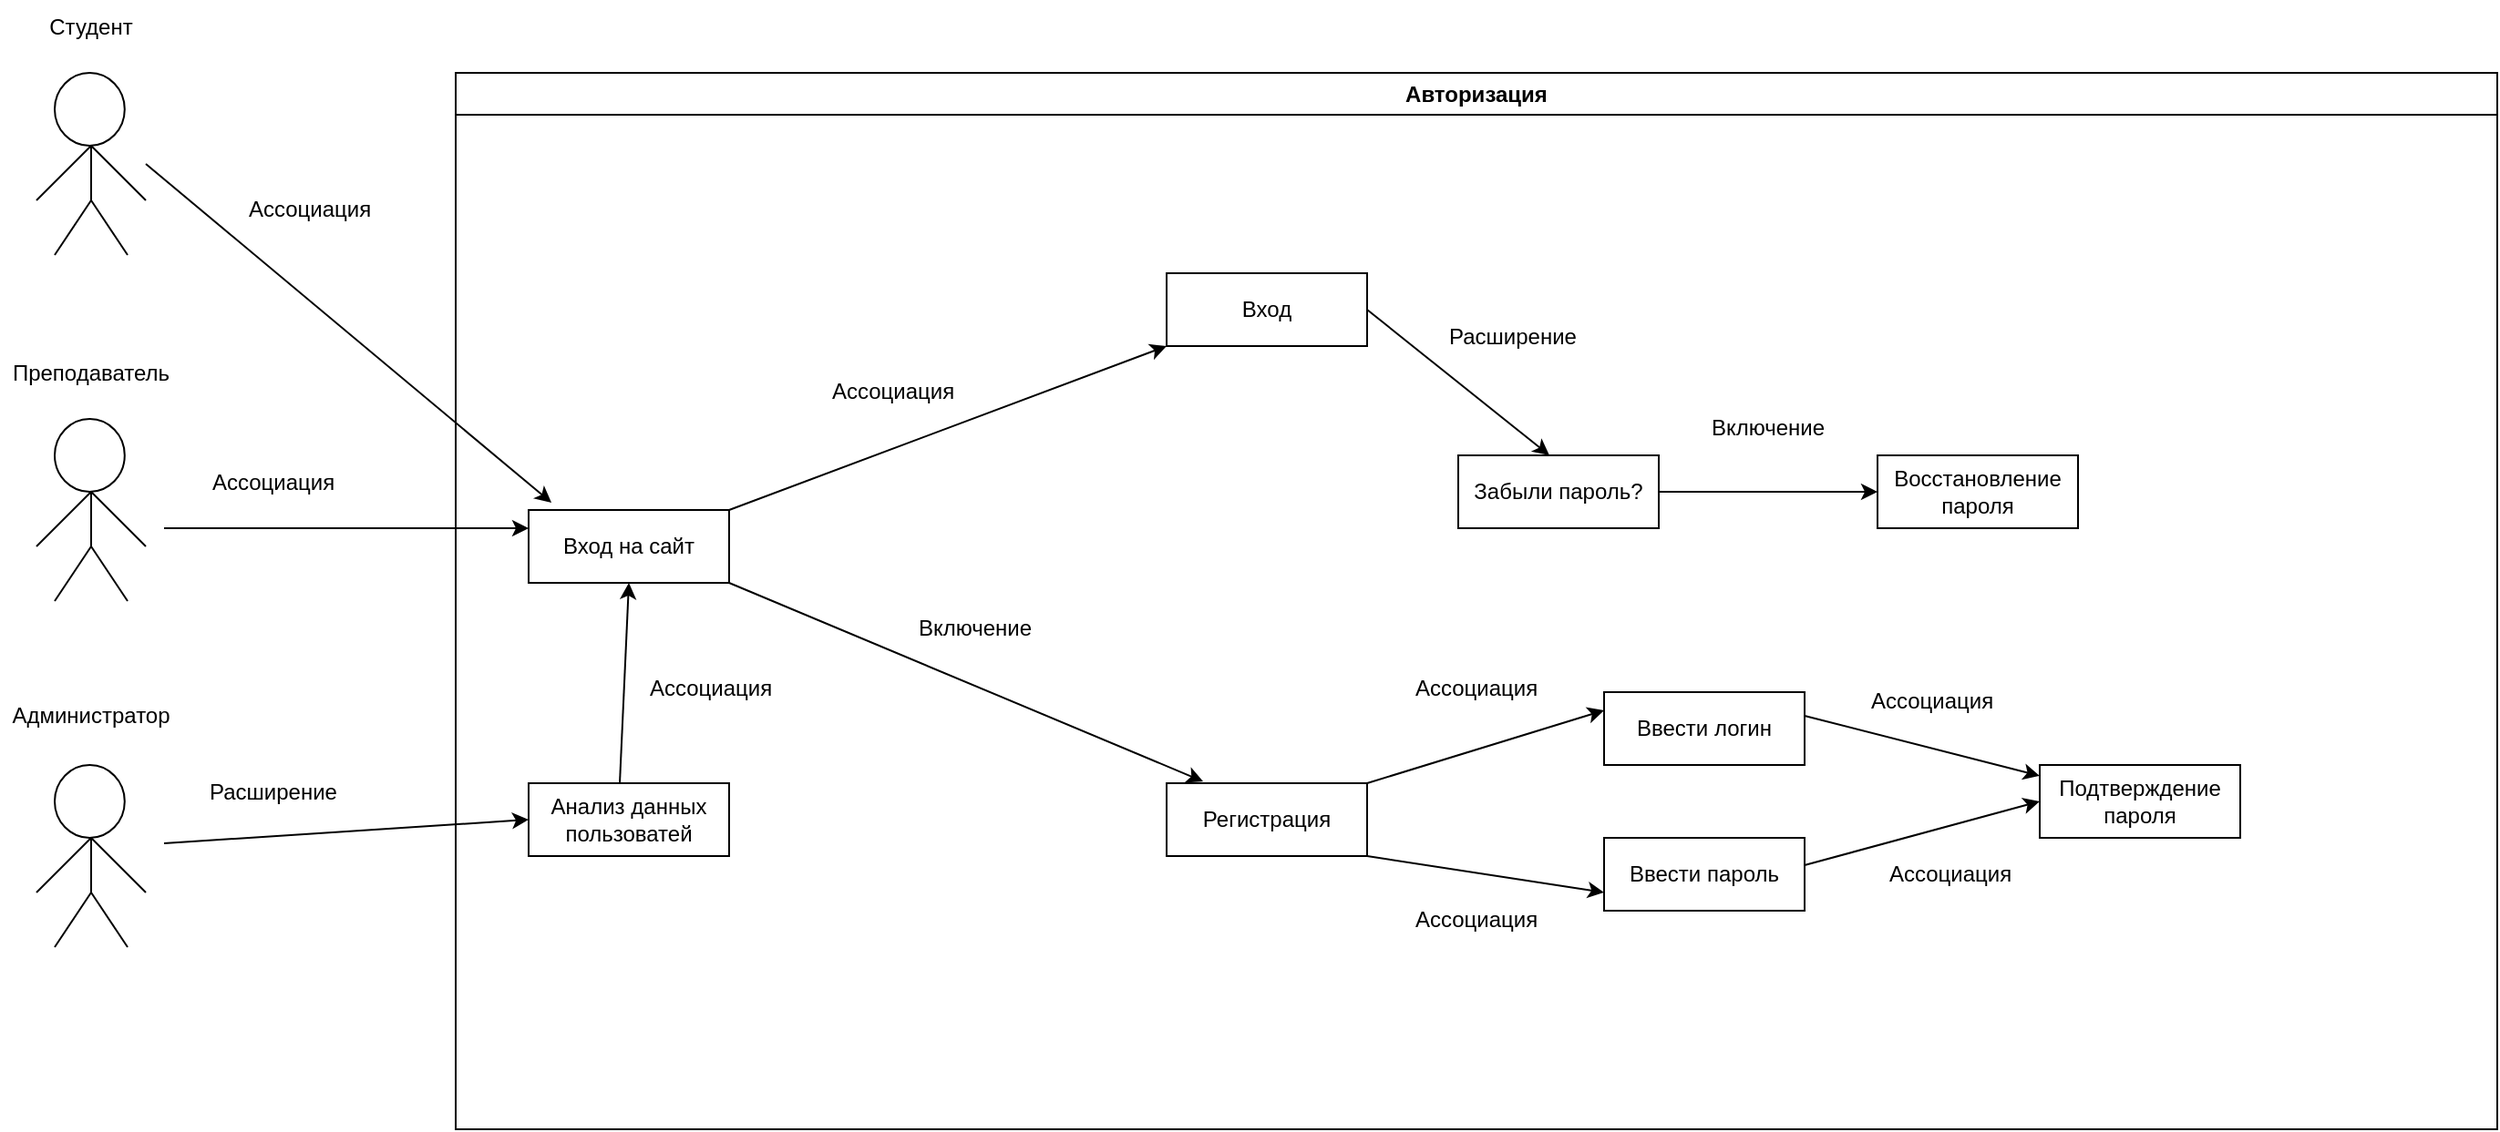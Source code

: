 <mxfile version="23.1.4" type="device">
  <diagram name="Page-1" id="e7e014a7-5840-1c2e-5031-d8a46d1fe8dd">
    <mxGraphModel dx="1386" dy="791" grid="1" gridSize="10" guides="1" tooltips="1" connect="1" arrows="1" fold="1" page="1" pageScale="1" pageWidth="1169" pageHeight="826" background="none" math="0" shadow="0">
      <root>
        <mxCell id="0" />
        <mxCell id="1" parent="0" />
        <mxCell id="UfC7LisgrTAivx7unYqm-62" value="" style="group" vertex="1" connectable="0" parent="1">
          <mxGeometry x="230" y="60" width="60" height="100" as="geometry" />
        </mxCell>
        <mxCell id="UfC7LisgrTAivx7unYqm-42" value="" style="endArrow=none;html=1;rounded=0;" edge="1" parent="UfC7LisgrTAivx7unYqm-62">
          <mxGeometry width="50" height="50" relative="1" as="geometry">
            <mxPoint x="10" y="100" as="sourcePoint" />
            <mxPoint x="30" y="70" as="targetPoint" />
          </mxGeometry>
        </mxCell>
        <mxCell id="UfC7LisgrTAivx7unYqm-43" value="" style="endArrow=none;html=1;rounded=0;" edge="1" parent="UfC7LisgrTAivx7unYqm-62">
          <mxGeometry width="50" height="50" relative="1" as="geometry">
            <mxPoint x="30" y="70" as="sourcePoint" />
            <mxPoint x="50" y="100" as="targetPoint" />
          </mxGeometry>
        </mxCell>
        <mxCell id="UfC7LisgrTAivx7unYqm-45" value="" style="endArrow=none;html=1;rounded=0;" edge="1" parent="UfC7LisgrTAivx7unYqm-62">
          <mxGeometry width="50" height="50" relative="1" as="geometry">
            <mxPoint x="30" y="70" as="sourcePoint" />
            <mxPoint x="30" y="40" as="targetPoint" />
          </mxGeometry>
        </mxCell>
        <mxCell id="UfC7LisgrTAivx7unYqm-46" value="" style="ellipse;whiteSpace=wrap;html=1;" vertex="1" parent="UfC7LisgrTAivx7unYqm-62">
          <mxGeometry x="10" width="38.4" height="40" as="geometry" />
        </mxCell>
        <mxCell id="UfC7LisgrTAivx7unYqm-47" value="" style="endArrow=none;html=1;rounded=0;" edge="1" parent="UfC7LisgrTAivx7unYqm-62">
          <mxGeometry width="50" height="50" relative="1" as="geometry">
            <mxPoint y="70" as="sourcePoint" />
            <mxPoint x="30" y="40" as="targetPoint" />
          </mxGeometry>
        </mxCell>
        <mxCell id="UfC7LisgrTAivx7unYqm-49" value="" style="endArrow=none;html=1;rounded=0;" edge="1" parent="UfC7LisgrTAivx7unYqm-62">
          <mxGeometry width="50" height="50" relative="1" as="geometry">
            <mxPoint x="30" y="40" as="sourcePoint" />
            <mxPoint x="60" y="70" as="targetPoint" />
          </mxGeometry>
        </mxCell>
        <mxCell id="UfC7LisgrTAivx7unYqm-63" value="" style="group" vertex="1" connectable="0" parent="1">
          <mxGeometry x="230" y="440" width="60" height="100" as="geometry" />
        </mxCell>
        <mxCell id="UfC7LisgrTAivx7unYqm-64" value="" style="endArrow=none;html=1;rounded=0;" edge="1" parent="UfC7LisgrTAivx7unYqm-63">
          <mxGeometry width="50" height="50" relative="1" as="geometry">
            <mxPoint x="10" y="100" as="sourcePoint" />
            <mxPoint x="30" y="70" as="targetPoint" />
          </mxGeometry>
        </mxCell>
        <mxCell id="UfC7LisgrTAivx7unYqm-65" value="" style="endArrow=none;html=1;rounded=0;" edge="1" parent="UfC7LisgrTAivx7unYqm-63">
          <mxGeometry width="50" height="50" relative="1" as="geometry">
            <mxPoint x="30" y="70" as="sourcePoint" />
            <mxPoint x="50" y="100" as="targetPoint" />
          </mxGeometry>
        </mxCell>
        <mxCell id="UfC7LisgrTAivx7unYqm-66" value="" style="endArrow=none;html=1;rounded=0;" edge="1" parent="UfC7LisgrTAivx7unYqm-63">
          <mxGeometry width="50" height="50" relative="1" as="geometry">
            <mxPoint x="30" y="70" as="sourcePoint" />
            <mxPoint x="30" y="40" as="targetPoint" />
          </mxGeometry>
        </mxCell>
        <mxCell id="UfC7LisgrTAivx7unYqm-67" value="" style="ellipse;whiteSpace=wrap;html=1;" vertex="1" parent="UfC7LisgrTAivx7unYqm-63">
          <mxGeometry x="10" width="38.4" height="40" as="geometry" />
        </mxCell>
        <mxCell id="UfC7LisgrTAivx7unYqm-68" value="" style="endArrow=none;html=1;rounded=0;" edge="1" parent="UfC7LisgrTAivx7unYqm-63">
          <mxGeometry width="50" height="50" relative="1" as="geometry">
            <mxPoint y="70" as="sourcePoint" />
            <mxPoint x="30" y="40" as="targetPoint" />
          </mxGeometry>
        </mxCell>
        <mxCell id="UfC7LisgrTAivx7unYqm-69" value="" style="endArrow=none;html=1;rounded=0;" edge="1" parent="UfC7LisgrTAivx7unYqm-63">
          <mxGeometry width="50" height="50" relative="1" as="geometry">
            <mxPoint x="30" y="40" as="sourcePoint" />
            <mxPoint x="60" y="70" as="targetPoint" />
          </mxGeometry>
        </mxCell>
        <mxCell id="UfC7LisgrTAivx7unYqm-71" value="" style="group" vertex="1" connectable="0" parent="1">
          <mxGeometry x="230" y="250" width="60" height="100" as="geometry" />
        </mxCell>
        <mxCell id="UfC7LisgrTAivx7unYqm-72" value="" style="endArrow=none;html=1;rounded=0;" edge="1" parent="UfC7LisgrTAivx7unYqm-71">
          <mxGeometry width="50" height="50" relative="1" as="geometry">
            <mxPoint x="10" y="100" as="sourcePoint" />
            <mxPoint x="30" y="70" as="targetPoint" />
          </mxGeometry>
        </mxCell>
        <mxCell id="UfC7LisgrTAivx7unYqm-73" value="" style="endArrow=none;html=1;rounded=0;" edge="1" parent="UfC7LisgrTAivx7unYqm-71">
          <mxGeometry width="50" height="50" relative="1" as="geometry">
            <mxPoint x="30" y="70" as="sourcePoint" />
            <mxPoint x="50" y="100" as="targetPoint" />
          </mxGeometry>
        </mxCell>
        <mxCell id="UfC7LisgrTAivx7unYqm-74" value="" style="endArrow=none;html=1;rounded=0;" edge="1" parent="UfC7LisgrTAivx7unYqm-71">
          <mxGeometry width="50" height="50" relative="1" as="geometry">
            <mxPoint x="30" y="70" as="sourcePoint" />
            <mxPoint x="30" y="40" as="targetPoint" />
          </mxGeometry>
        </mxCell>
        <mxCell id="UfC7LisgrTAivx7unYqm-75" value="" style="ellipse;whiteSpace=wrap;html=1;" vertex="1" parent="UfC7LisgrTAivx7unYqm-71">
          <mxGeometry x="10" width="38.4" height="40" as="geometry" />
        </mxCell>
        <mxCell id="UfC7LisgrTAivx7unYqm-76" value="" style="endArrow=none;html=1;rounded=0;" edge="1" parent="UfC7LisgrTAivx7unYqm-71">
          <mxGeometry width="50" height="50" relative="1" as="geometry">
            <mxPoint y="70" as="sourcePoint" />
            <mxPoint x="30" y="40" as="targetPoint" />
          </mxGeometry>
        </mxCell>
        <mxCell id="UfC7LisgrTAivx7unYqm-77" value="" style="endArrow=none;html=1;rounded=0;" edge="1" parent="UfC7LisgrTAivx7unYqm-71">
          <mxGeometry width="50" height="50" relative="1" as="geometry">
            <mxPoint x="30" y="40" as="sourcePoint" />
            <mxPoint x="60" y="70" as="targetPoint" />
          </mxGeometry>
        </mxCell>
        <mxCell id="UfC7LisgrTAivx7unYqm-83" value="Авторизация" style="swimlane;whiteSpace=wrap;html=1;" vertex="1" parent="1">
          <mxGeometry x="460" y="60" width="1120" height="580" as="geometry" />
        </mxCell>
        <mxCell id="UfC7LisgrTAivx7unYqm-89" value="Вход на сайт" style="rounded=0;whiteSpace=wrap;html=1;" vertex="1" parent="UfC7LisgrTAivx7unYqm-83">
          <mxGeometry x="40" y="240" width="110" height="40" as="geometry" />
        </mxCell>
        <mxCell id="UfC7LisgrTAivx7unYqm-91" value="Регистрация" style="rounded=0;whiteSpace=wrap;html=1;" vertex="1" parent="UfC7LisgrTAivx7unYqm-83">
          <mxGeometry x="390" y="390" width="110" height="40" as="geometry" />
        </mxCell>
        <mxCell id="UfC7LisgrTAivx7unYqm-92" value="Вход" style="rounded=0;whiteSpace=wrap;html=1;" vertex="1" parent="UfC7LisgrTAivx7unYqm-83">
          <mxGeometry x="390" y="110" width="110" height="40" as="geometry" />
        </mxCell>
        <mxCell id="UfC7LisgrTAivx7unYqm-96" value="" style="endArrow=classic;html=1;rounded=0;exitX=1;exitY=0.5;exitDx=0;exitDy=0;" edge="1" parent="UfC7LisgrTAivx7unYqm-83" source="UfC7LisgrTAivx7unYqm-92">
          <mxGeometry width="50" height="50" relative="1" as="geometry">
            <mxPoint x="560" y="190" as="sourcePoint" />
            <mxPoint x="600" y="210" as="targetPoint" />
          </mxGeometry>
        </mxCell>
        <mxCell id="UfC7LisgrTAivx7unYqm-98" value="Забыли пароль?" style="rounded=0;whiteSpace=wrap;html=1;" vertex="1" parent="UfC7LisgrTAivx7unYqm-83">
          <mxGeometry x="550" y="210" width="110" height="40" as="geometry" />
        </mxCell>
        <mxCell id="UfC7LisgrTAivx7unYqm-99" value="Ввести логин" style="rounded=0;whiteSpace=wrap;html=1;" vertex="1" parent="UfC7LisgrTAivx7unYqm-83">
          <mxGeometry x="630" y="340" width="110" height="40" as="geometry" />
        </mxCell>
        <mxCell id="UfC7LisgrTAivx7unYqm-100" value="Ввести пароль" style="rounded=0;whiteSpace=wrap;html=1;" vertex="1" parent="UfC7LisgrTAivx7unYqm-83">
          <mxGeometry x="630" y="420" width="110" height="40" as="geometry" />
        </mxCell>
        <mxCell id="UfC7LisgrTAivx7unYqm-101" value="" style="endArrow=classic;html=1;rounded=0;entryX=0;entryY=0.25;entryDx=0;entryDy=0;" edge="1" parent="UfC7LisgrTAivx7unYqm-83" target="UfC7LisgrTAivx7unYqm-99">
          <mxGeometry width="50" height="50" relative="1" as="geometry">
            <mxPoint x="500" y="390" as="sourcePoint" />
            <mxPoint x="550" y="340" as="targetPoint" />
          </mxGeometry>
        </mxCell>
        <mxCell id="UfC7LisgrTAivx7unYqm-102" value="" style="endArrow=classic;html=1;rounded=0;entryX=0;entryY=0.75;entryDx=0;entryDy=0;" edge="1" parent="UfC7LisgrTAivx7unYqm-83" target="UfC7LisgrTAivx7unYqm-100">
          <mxGeometry width="50" height="50" relative="1" as="geometry">
            <mxPoint x="500" y="430" as="sourcePoint" />
            <mxPoint x="550" y="380" as="targetPoint" />
          </mxGeometry>
        </mxCell>
        <mxCell id="UfC7LisgrTAivx7unYqm-103" value="Подтверждение пароля" style="rounded=0;whiteSpace=wrap;html=1;" vertex="1" parent="UfC7LisgrTAivx7unYqm-83">
          <mxGeometry x="869" y="380" width="110" height="40" as="geometry" />
        </mxCell>
        <mxCell id="UfC7LisgrTAivx7unYqm-104" value="" style="endArrow=classic;html=1;rounded=0;entryX=0;entryY=0.5;entryDx=0;entryDy=0;" edge="1" parent="UfC7LisgrTAivx7unYqm-83" target="UfC7LisgrTAivx7unYqm-103">
          <mxGeometry width="50" height="50" relative="1" as="geometry">
            <mxPoint x="740" y="435" as="sourcePoint" />
            <mxPoint x="790" y="385" as="targetPoint" />
          </mxGeometry>
        </mxCell>
        <mxCell id="UfC7LisgrTAivx7unYqm-105" value="" style="endArrow=classic;html=1;rounded=0;" edge="1" parent="UfC7LisgrTAivx7unYqm-83" target="UfC7LisgrTAivx7unYqm-103">
          <mxGeometry width="50" height="50" relative="1" as="geometry">
            <mxPoint x="740" y="353" as="sourcePoint" />
            <mxPoint x="790" y="303" as="targetPoint" />
          </mxGeometry>
        </mxCell>
        <mxCell id="UfC7LisgrTAivx7unYqm-108" value="" style="endArrow=classic;html=1;rounded=0;entryX=0;entryY=1;entryDx=0;entryDy=0;" edge="1" parent="UfC7LisgrTAivx7unYqm-83" target="UfC7LisgrTAivx7unYqm-92">
          <mxGeometry width="50" height="50" relative="1" as="geometry">
            <mxPoint x="150" y="240" as="sourcePoint" />
            <mxPoint x="200" y="190" as="targetPoint" />
          </mxGeometry>
        </mxCell>
        <mxCell id="UfC7LisgrTAivx7unYqm-109" value="" style="endArrow=classic;html=1;rounded=0;entryX=0.182;entryY=-0.025;entryDx=0;entryDy=0;entryPerimeter=0;" edge="1" parent="UfC7LisgrTAivx7unYqm-83" target="UfC7LisgrTAivx7unYqm-91">
          <mxGeometry width="50" height="50" relative="1" as="geometry">
            <mxPoint x="150" y="280" as="sourcePoint" />
            <mxPoint x="200" y="230" as="targetPoint" />
          </mxGeometry>
        </mxCell>
        <mxCell id="UfC7LisgrTAivx7unYqm-113" value="Расширение" style="text;html=1;align=center;verticalAlign=middle;whiteSpace=wrap;rounded=0;" vertex="1" parent="UfC7LisgrTAivx7unYqm-83">
          <mxGeometry x="550" y="130" width="60" height="30" as="geometry" />
        </mxCell>
        <mxCell id="UfC7LisgrTAivx7unYqm-117" value="Ассоциация" style="text;html=1;align=center;verticalAlign=middle;whiteSpace=wrap;rounded=0;" vertex="1" parent="UfC7LisgrTAivx7unYqm-83">
          <mxGeometry x="210" y="160" width="60" height="30" as="geometry" />
        </mxCell>
        <mxCell id="UfC7LisgrTAivx7unYqm-119" value="Включение" style="text;html=1;align=center;verticalAlign=middle;whiteSpace=wrap;rounded=0;" vertex="1" parent="UfC7LisgrTAivx7unYqm-83">
          <mxGeometry x="255" y="290" width="60" height="30" as="geometry" />
        </mxCell>
        <mxCell id="UfC7LisgrTAivx7unYqm-120" value="Ассоциация" style="text;html=1;align=center;verticalAlign=middle;whiteSpace=wrap;rounded=0;" vertex="1" parent="UfC7LisgrTAivx7unYqm-83">
          <mxGeometry x="530" y="323" width="60" height="30" as="geometry" />
        </mxCell>
        <mxCell id="UfC7LisgrTAivx7unYqm-121" value="Ассоциация" style="text;html=1;align=center;verticalAlign=middle;whiteSpace=wrap;rounded=0;" vertex="1" parent="UfC7LisgrTAivx7unYqm-83">
          <mxGeometry x="530" y="450" width="60" height="30" as="geometry" />
        </mxCell>
        <mxCell id="UfC7LisgrTAivx7unYqm-122" value="Ассоциация" style="text;html=1;align=center;verticalAlign=middle;whiteSpace=wrap;rounded=0;" vertex="1" parent="UfC7LisgrTAivx7unYqm-83">
          <mxGeometry x="780" y="330" width="60" height="30" as="geometry" />
        </mxCell>
        <mxCell id="UfC7LisgrTAivx7unYqm-125" value="Ассоциация" style="text;html=1;align=center;verticalAlign=middle;whiteSpace=wrap;rounded=0;" vertex="1" parent="UfC7LisgrTAivx7unYqm-83">
          <mxGeometry x="790" y="425" width="60" height="30" as="geometry" />
        </mxCell>
        <mxCell id="UfC7LisgrTAivx7unYqm-126" value="Анализ данных пользоватей" style="rounded=0;whiteSpace=wrap;html=1;" vertex="1" parent="UfC7LisgrTAivx7unYqm-83">
          <mxGeometry x="40" y="390" width="110" height="40" as="geometry" />
        </mxCell>
        <mxCell id="UfC7LisgrTAivx7unYqm-127" value="" style="endArrow=classic;html=1;rounded=0;entryX=0.5;entryY=1;entryDx=0;entryDy=0;" edge="1" parent="UfC7LisgrTAivx7unYqm-83" target="UfC7LisgrTAivx7unYqm-89">
          <mxGeometry width="50" height="50" relative="1" as="geometry">
            <mxPoint x="90" y="390" as="sourcePoint" />
            <mxPoint x="140" y="340" as="targetPoint" />
          </mxGeometry>
        </mxCell>
        <mxCell id="UfC7LisgrTAivx7unYqm-153" value="Ассоциация" style="text;html=1;align=center;verticalAlign=middle;whiteSpace=wrap;rounded=0;" vertex="1" parent="UfC7LisgrTAivx7unYqm-83">
          <mxGeometry x="110" y="323" width="60" height="30" as="geometry" />
        </mxCell>
        <mxCell id="UfC7LisgrTAivx7unYqm-155" value="Восстановление пароля" style="rounded=0;whiteSpace=wrap;html=1;" vertex="1" parent="UfC7LisgrTAivx7unYqm-83">
          <mxGeometry x="780" y="210" width="110" height="40" as="geometry" />
        </mxCell>
        <mxCell id="UfC7LisgrTAivx7unYqm-156" value="" style="endArrow=classic;html=1;rounded=0;entryX=0;entryY=0.5;entryDx=0;entryDy=0;" edge="1" parent="UfC7LisgrTAivx7unYqm-83" target="UfC7LisgrTAivx7unYqm-155">
          <mxGeometry width="50" height="50" relative="1" as="geometry">
            <mxPoint x="660" y="230" as="sourcePoint" />
            <mxPoint x="710" y="180" as="targetPoint" />
          </mxGeometry>
        </mxCell>
        <mxCell id="UfC7LisgrTAivx7unYqm-157" value="Включение" style="text;html=1;align=center;verticalAlign=middle;whiteSpace=wrap;rounded=0;" vertex="1" parent="UfC7LisgrTAivx7unYqm-83">
          <mxGeometry x="690" y="180" width="60" height="30" as="geometry" />
        </mxCell>
        <mxCell id="UfC7LisgrTAivx7unYqm-84" value="Администратор" style="text;html=1;align=center;verticalAlign=middle;whiteSpace=wrap;rounded=0;" vertex="1" parent="1">
          <mxGeometry x="210" y="393" width="100" height="40" as="geometry" />
        </mxCell>
        <mxCell id="UfC7LisgrTAivx7unYqm-85" value="Студент" style="text;html=1;align=center;verticalAlign=middle;whiteSpace=wrap;rounded=0;" vertex="1" parent="1">
          <mxGeometry x="230" y="20" width="60" height="30" as="geometry" />
        </mxCell>
        <mxCell id="UfC7LisgrTAivx7unYqm-86" value="Преподаватель" style="text;html=1;align=center;verticalAlign=middle;whiteSpace=wrap;rounded=0;" vertex="1" parent="1">
          <mxGeometry x="210" y="200" width="100" height="50" as="geometry" />
        </mxCell>
        <mxCell id="UfC7LisgrTAivx7unYqm-93" value="" style="endArrow=classic;html=1;rounded=0;entryX=0;entryY=0.25;entryDx=0;entryDy=0;" edge="1" parent="1" target="UfC7LisgrTAivx7unYqm-89">
          <mxGeometry width="50" height="50" relative="1" as="geometry">
            <mxPoint x="300" y="310" as="sourcePoint" />
            <mxPoint x="350" y="260" as="targetPoint" />
          </mxGeometry>
        </mxCell>
        <mxCell id="UfC7LisgrTAivx7unYqm-94" value="" style="endArrow=classic;html=1;rounded=0;entryX=0.114;entryY=-0.1;entryDx=0;entryDy=0;entryPerimeter=0;" edge="1" parent="1" target="UfC7LisgrTAivx7unYqm-89">
          <mxGeometry width="50" height="50" relative="1" as="geometry">
            <mxPoint x="290" y="110" as="sourcePoint" />
            <mxPoint x="390" y="140" as="targetPoint" />
          </mxGeometry>
        </mxCell>
        <mxCell id="UfC7LisgrTAivx7unYqm-111" value="" style="endArrow=classic;html=1;rounded=0;entryX=0;entryY=0.25;entryDx=0;entryDy=0;" edge="1" parent="1">
          <mxGeometry width="50" height="50" relative="1" as="geometry">
            <mxPoint x="300" y="483" as="sourcePoint" />
            <mxPoint x="500" y="470" as="targetPoint" />
          </mxGeometry>
        </mxCell>
        <mxCell id="UfC7LisgrTAivx7unYqm-114" value="Ассоциация" style="text;html=1;align=center;verticalAlign=middle;whiteSpace=wrap;rounded=0;" vertex="1" parent="1">
          <mxGeometry x="350" y="120" width="60" height="30" as="geometry" />
        </mxCell>
        <mxCell id="UfC7LisgrTAivx7unYqm-115" value="Ассоциация" style="text;html=1;align=center;verticalAlign=middle;whiteSpace=wrap;rounded=0;" vertex="1" parent="1">
          <mxGeometry x="330" y="270" width="60" height="30" as="geometry" />
        </mxCell>
        <mxCell id="UfC7LisgrTAivx7unYqm-116" value="Расширение" style="text;html=1;align=center;verticalAlign=middle;whiteSpace=wrap;rounded=0;" vertex="1" parent="1">
          <mxGeometry x="330" y="440" width="60" height="30" as="geometry" />
        </mxCell>
      </root>
    </mxGraphModel>
  </diagram>
</mxfile>
